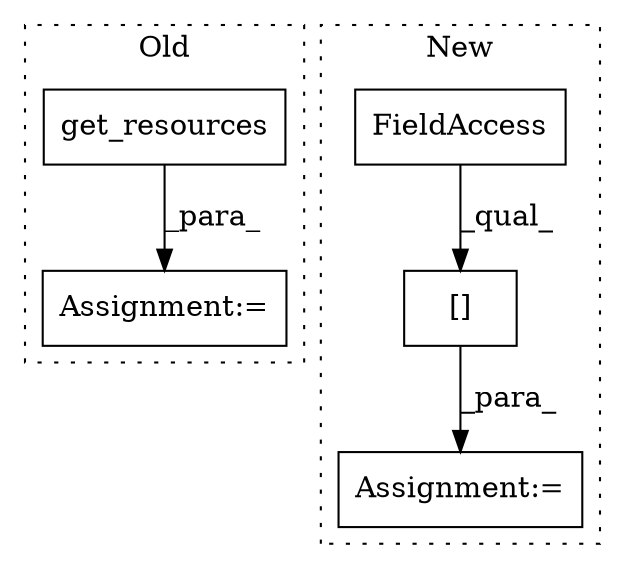 digraph G {
subgraph cluster0 {
1 [label="get_resources" a="32" s="2525,2551" l="14,1" shape="box"];
4 [label="Assignment:=" a="7" s="2514" l="1" shape="box"];
label = "Old";
style="dotted";
}
subgraph cluster1 {
2 [label="[]" a="2" s="2656,2672" l="12,1" shape="box"];
3 [label="FieldAccess" a="22" s="2656" l="11" shape="box"];
5 [label="Assignment:=" a="7" s="2655" l="1" shape="box"];
label = "New";
style="dotted";
}
1 -> 4 [label="_para_"];
2 -> 5 [label="_para_"];
3 -> 2 [label="_qual_"];
}
